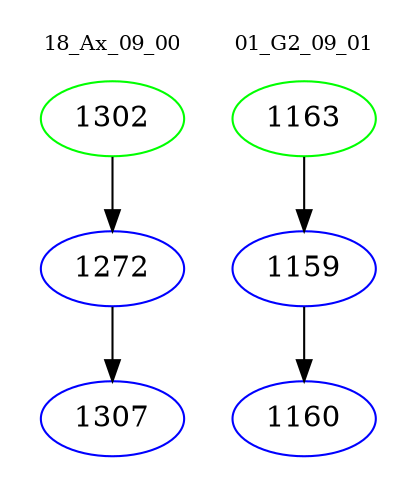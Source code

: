digraph{
subgraph cluster_0 {
color = white
label = "18_Ax_09_00";
fontsize=10;
T0_1302 [label="1302", color="green"]
T0_1302 -> T0_1272 [color="black"]
T0_1272 [label="1272", color="blue"]
T0_1272 -> T0_1307 [color="black"]
T0_1307 [label="1307", color="blue"]
}
subgraph cluster_1 {
color = white
label = "01_G2_09_01";
fontsize=10;
T1_1163 [label="1163", color="green"]
T1_1163 -> T1_1159 [color="black"]
T1_1159 [label="1159", color="blue"]
T1_1159 -> T1_1160 [color="black"]
T1_1160 [label="1160", color="blue"]
}
}
